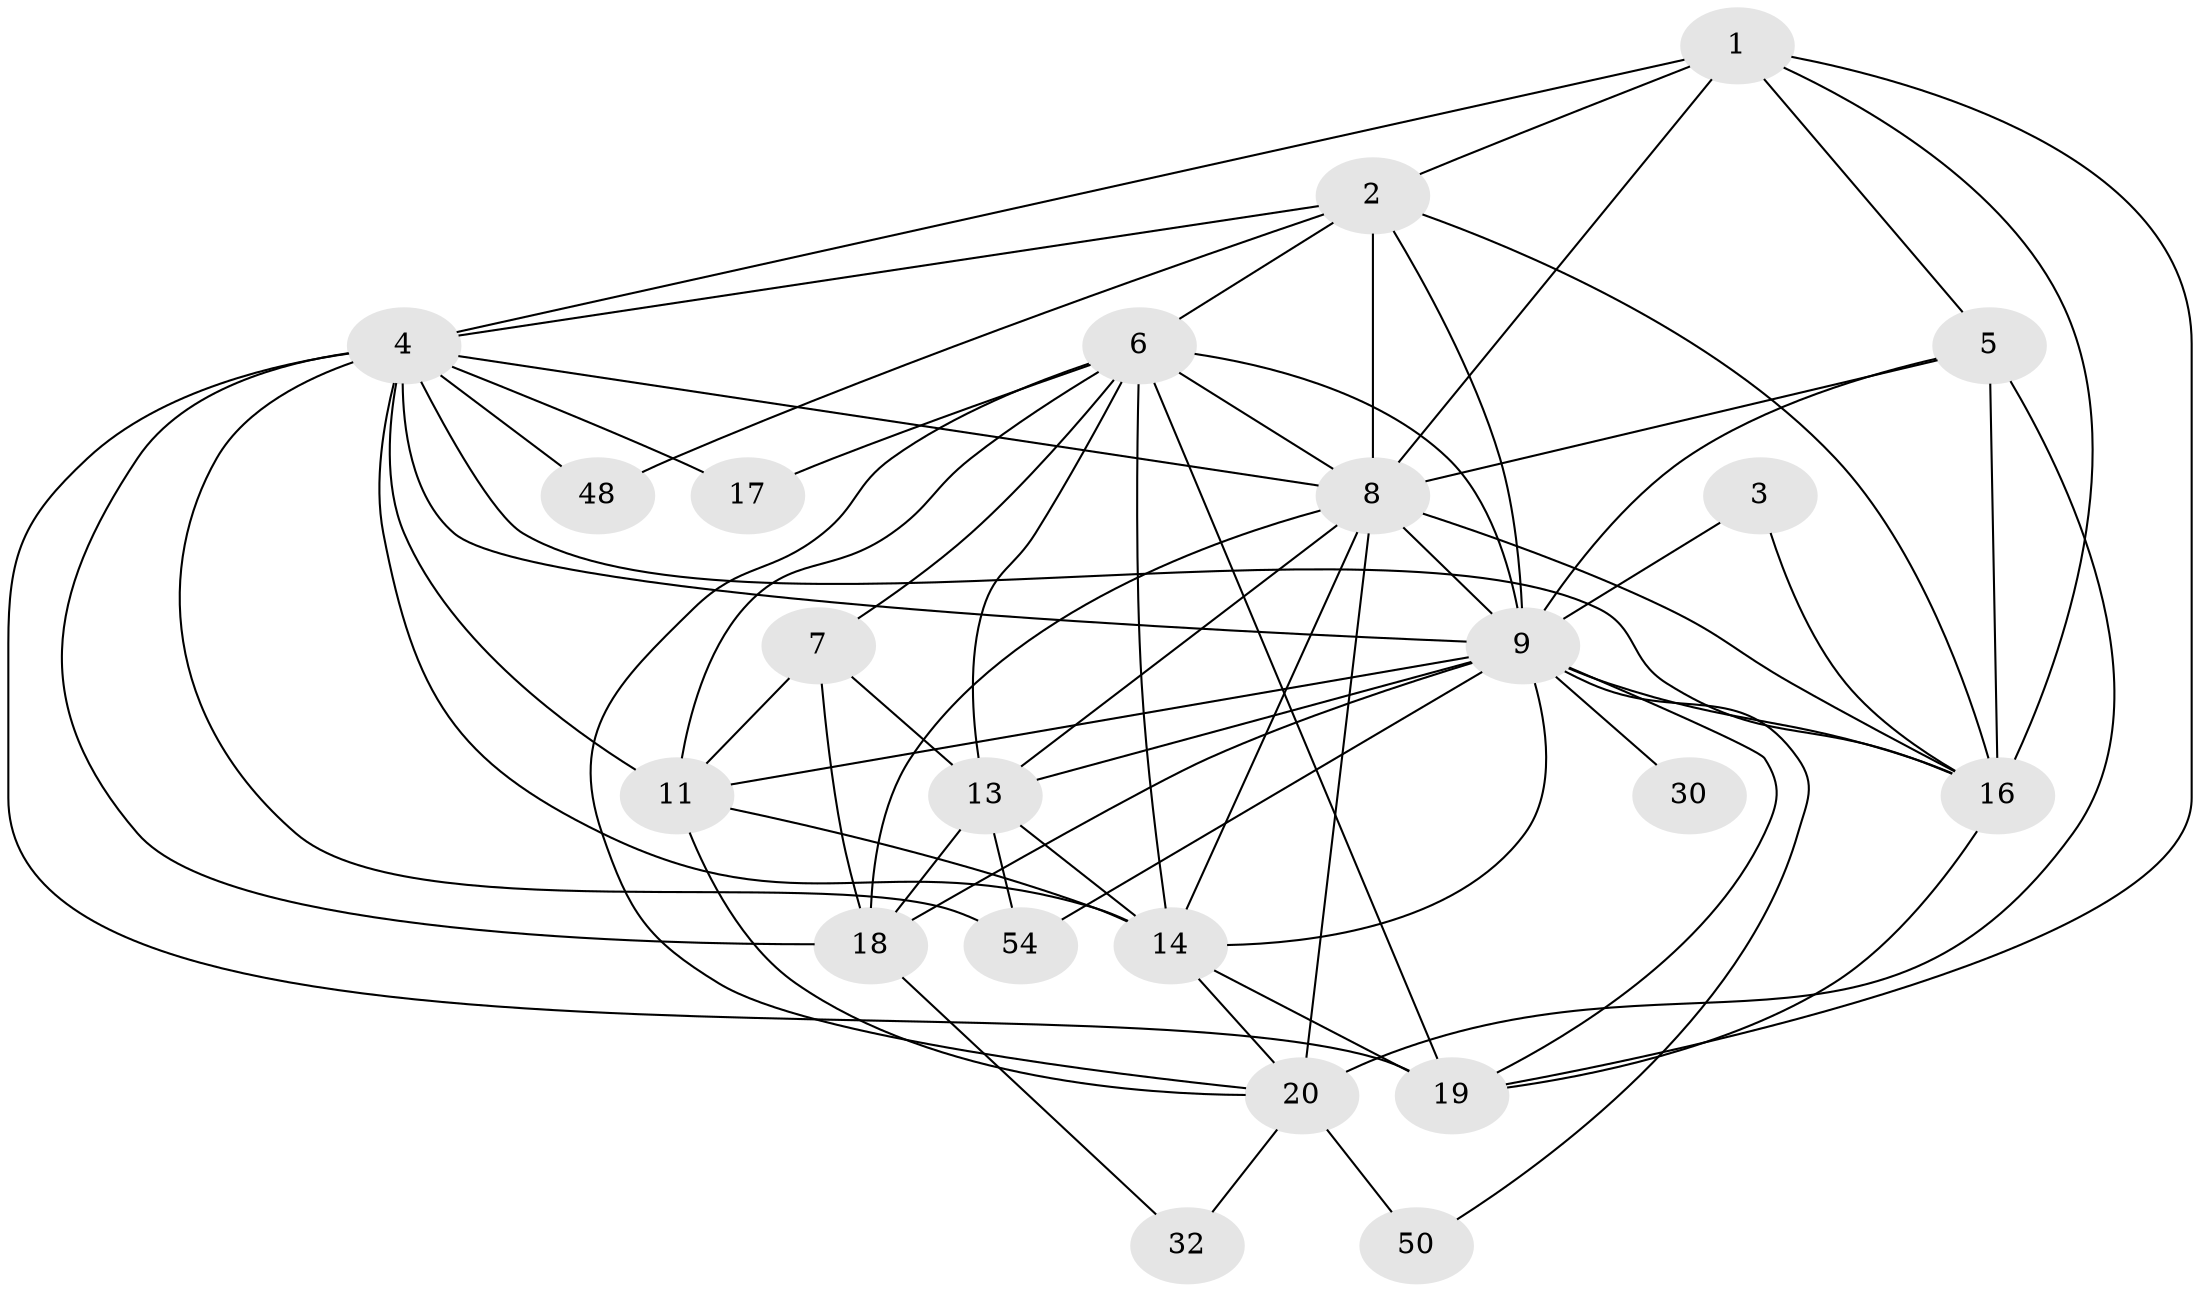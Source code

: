 // original degree distribution, {2: 0.18333333333333332, 4: 0.3, 3: 0.18333333333333332, 5: 0.18333333333333332, 7: 0.03333333333333333, 6: 0.1, 8: 0.016666666666666666}
// Generated by graph-tools (version 1.1) at 2025/18/03/04/25 18:18:50]
// undirected, 22 vertices, 66 edges
graph export_dot {
graph [start="1"]
  node [color=gray90,style=filled];
  1 [super="+15+22"];
  2 [super="+10"];
  3;
  4 [super="+12+33"];
  5 [super="+57"];
  6 [super="+25"];
  7 [super="+27"];
  8 [super="+46+34"];
  9 [super="+60+28"];
  11 [super="+21"];
  13 [super="+47+37+59+56"];
  14 [super="+29+52"];
  16 [super="+31+23+43"];
  17;
  18 [super="+24"];
  19 [super="+45"];
  20 [super="+55+41"];
  30;
  32;
  48;
  50;
  54;
  1 -- 16;
  1 -- 2;
  1 -- 5;
  1 -- 19;
  1 -- 4;
  1 -- 8;
  2 -- 16 [weight=2];
  2 -- 48;
  2 -- 6;
  2 -- 9;
  2 -- 4;
  2 -- 8;
  3 -- 16;
  3 -- 9;
  4 -- 9;
  4 -- 14;
  4 -- 16 [weight=2];
  4 -- 48;
  4 -- 18 [weight=2];
  4 -- 54;
  4 -- 19 [weight=2];
  4 -- 17;
  4 -- 11;
  4 -- 8;
  5 -- 16;
  5 -- 9;
  5 -- 20 [weight=2];
  5 -- 8;
  6 -- 13;
  6 -- 7;
  6 -- 9;
  6 -- 11;
  6 -- 14;
  6 -- 17;
  6 -- 19;
  6 -- 20;
  6 -- 8;
  7 -- 11;
  7 -- 13;
  7 -- 18;
  8 -- 13;
  8 -- 18;
  8 -- 14;
  8 -- 9;
  8 -- 20 [weight=2];
  8 -- 16;
  9 -- 18;
  9 -- 30 [weight=2];
  9 -- 14;
  9 -- 11;
  9 -- 13 [weight=3];
  9 -- 16;
  9 -- 50;
  9 -- 19;
  9 -- 54;
  11 -- 20;
  11 -- 14 [weight=2];
  13 -- 54;
  13 -- 18 [weight=3];
  13 -- 14;
  14 -- 19;
  14 -- 20;
  16 -- 19;
  18 -- 32;
  20 -- 32;
  20 -- 50;
}
